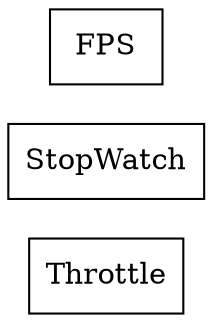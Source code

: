strict digraph class_diagram {
  rankdir=LR;
  TypeThrottle[
    label="Throttle",
    URL="Throttle.html",
    tooltip="com.sekati.time.Throttle",
    shape="record"
  ];
  TypeStopWatch[
    label="StopWatch",
    URL="StopWatch.html",
    tooltip="com.sekati.time.StopWatch",
    shape="record"
  ];
  TypeFPS[
    label="FPS",
    URL="FPS.html",
    tooltip="com.sekati.time.FPS",
    shape="record"
  ];
}
